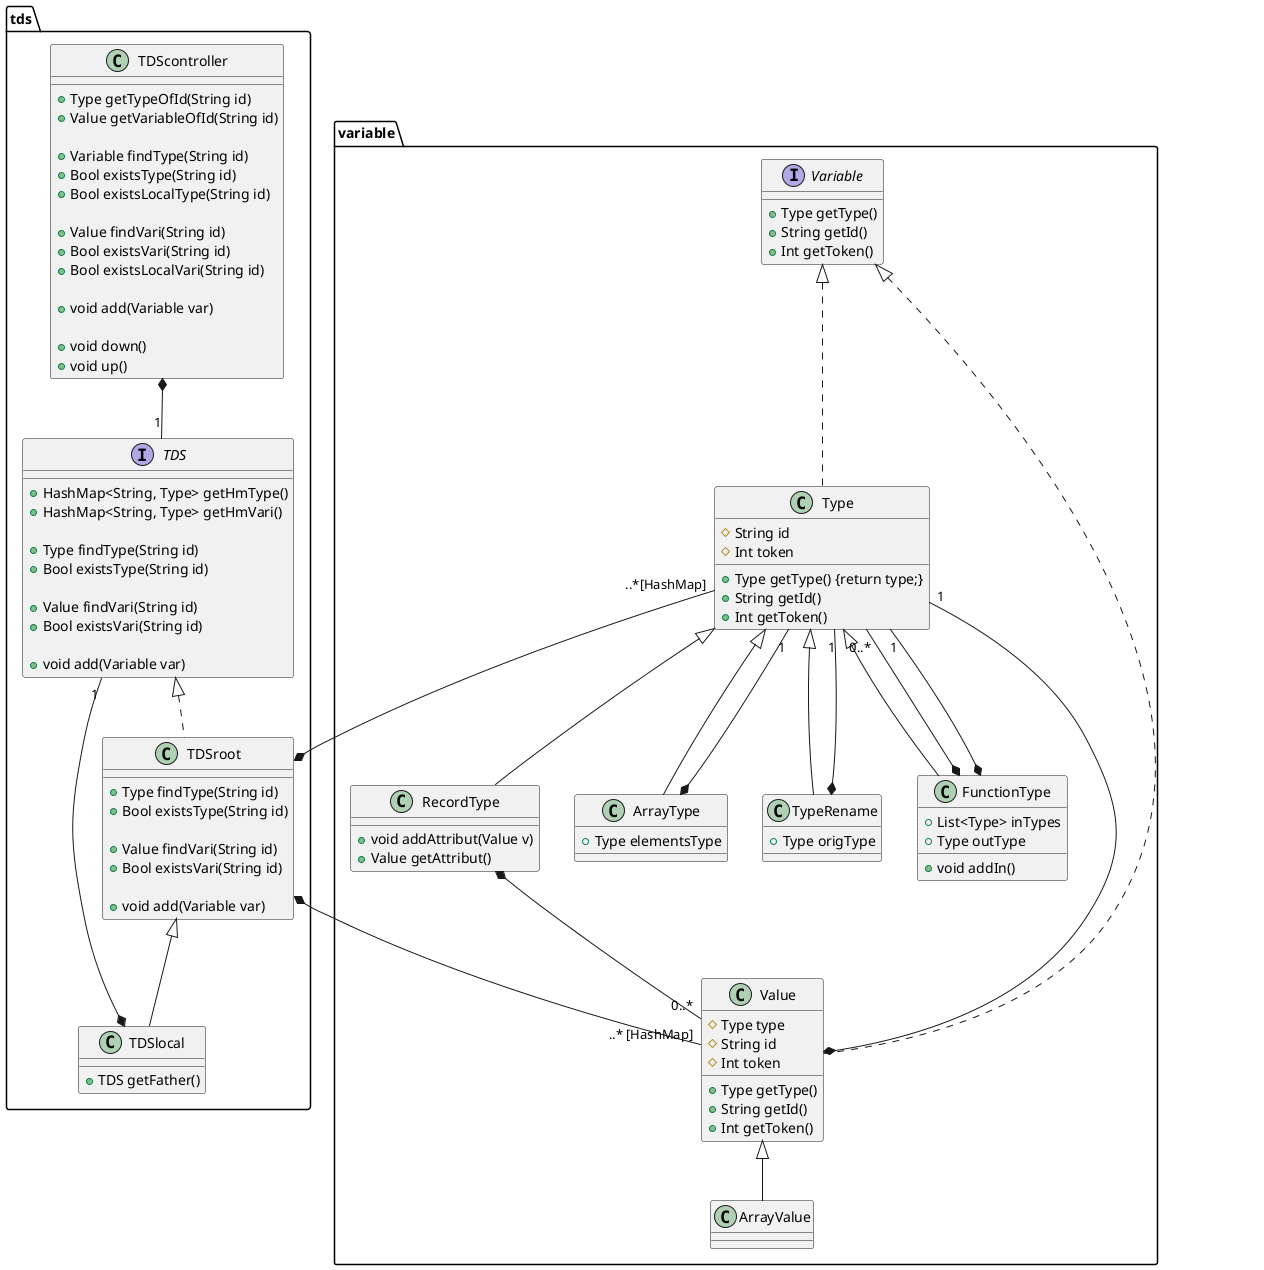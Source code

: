 @startuml

package tds {

  class TDScontroller {
    +Type getTypeOfId(String id)
    +Value getVariableOfId(String id)

    +Variable findType(String id)
    +Bool existsType(String id)
    +Bool existsLocalType(String id)

    +Value findVari(String id)
    +Bool existsVari(String id)
    +Bool existsLocalVari(String id)

    +void add(Variable var)

    +void down()
    +void up()
  }

  interface TDS {
    +HashMap<String, Type> getHmType()
    +HashMap<String, Type> getHmVari()

    +Type findType(String id)
    +Bool existsType(String id)

    +Value findVari(String id)
    +Bool existsVari(String id)

    +void add(Variable var)
  }

  class TDSroot implements TDS {
    +Type findType(String id)
    +Bool existsType(String id)

    +Value findVari(String id)
    +Bool existsVari(String id)
    
    +void add(Variable var)
  }

  class TDSlocal extends TDSroot {
    +TDS getFather()
  }
}

package variable {

  Interface Variable {
    +Type getType()
    +String getId()
    +Int getToken()
  }

  class Type implements Variable {
    #String id
    #Int token

    +Type getType() {return type;}
    +String getId()
    +Int getToken()
  }

  class RecordType extends Type {
    +void addAttribut(Value v)
    +Value getAttribut()
  }

  class ArrayType extends Type {
    +Type elementsType
  }

  class TypeRename extends Type {
    +Type origType
  }

  class FunctionType extends Type {
    +List<Type> inTypes
    +Type outType
    +void addIn()
  }

  class Value implements Variable {
    #Type type
    #String id
    #Int token

    +Type getType()
    +String getId()
    +Int getToken()
  }

  class ArrayValue extends Value {
  }
}

TDScontroller *--"1" TDS
TDSlocal *--"1" TDS
TDSroot *--"..*[HashMap]" Type
TDSroot *--"..* [HashMap]" Value
Value *--"1" Type
RecordType *--"0..*" Value
ArrayType *--"1" Type
TypeRename *--"1" Type
FunctionType *--"0..*" Type
FunctionType *--"1" Type

TDScontroller -u[hidden]-> Variable
@enduml